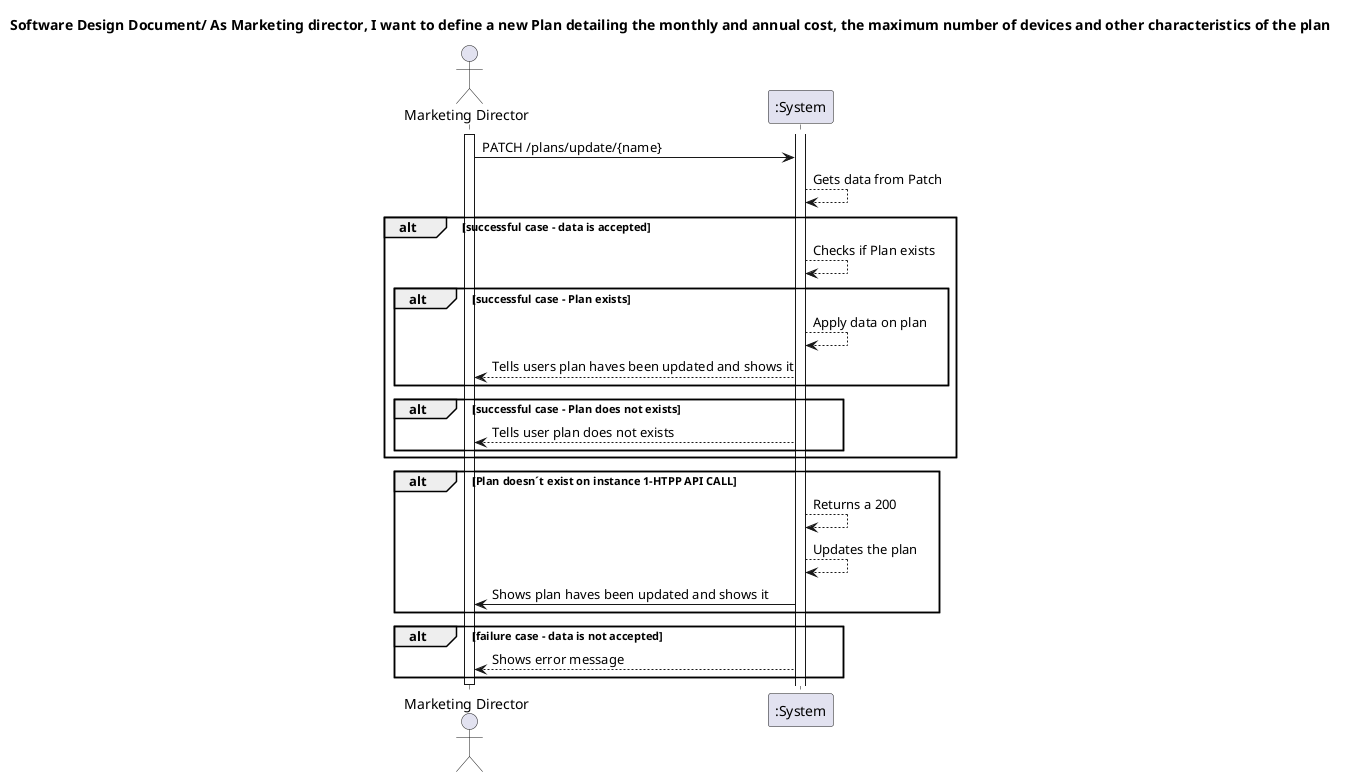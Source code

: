 @startuml
'https://plantuml.com/sequence-diagram
actor "Marketing Director" as MD
title Software Design Document/ As Marketing director, I want to define a new Plan detailing the monthly and annual cost, the maximum number of devices and other characteristics of the plan

activate MD

MD -> ":System" : PATCH /plans/update/{name}
":System" --> ":System" : Gets data from Patch

alt successful case - data is accepted

":System" --> ":System" : Checks if Plan exists
alt successful case - Plan exists
":System" --> ":System" : Apply data on plan
":System" --> MD : Tells users plan haves been updated and shows it
end
alt successful case - Plan does not exists
":System" --> MD : Tells user plan does not exists
end
end

alt Plan doesn´t exist on instance 1-HTPP API CALL
":System"-->":System":Returns a 200
":System" --> ":System" : Updates the plan
":System" -> MD: Shows plan haves been updated and shows it

end


alt failure case - data is not accepted
activate ":System"
":System" --> MD : Shows error message

end
deactivate MD
@enduml